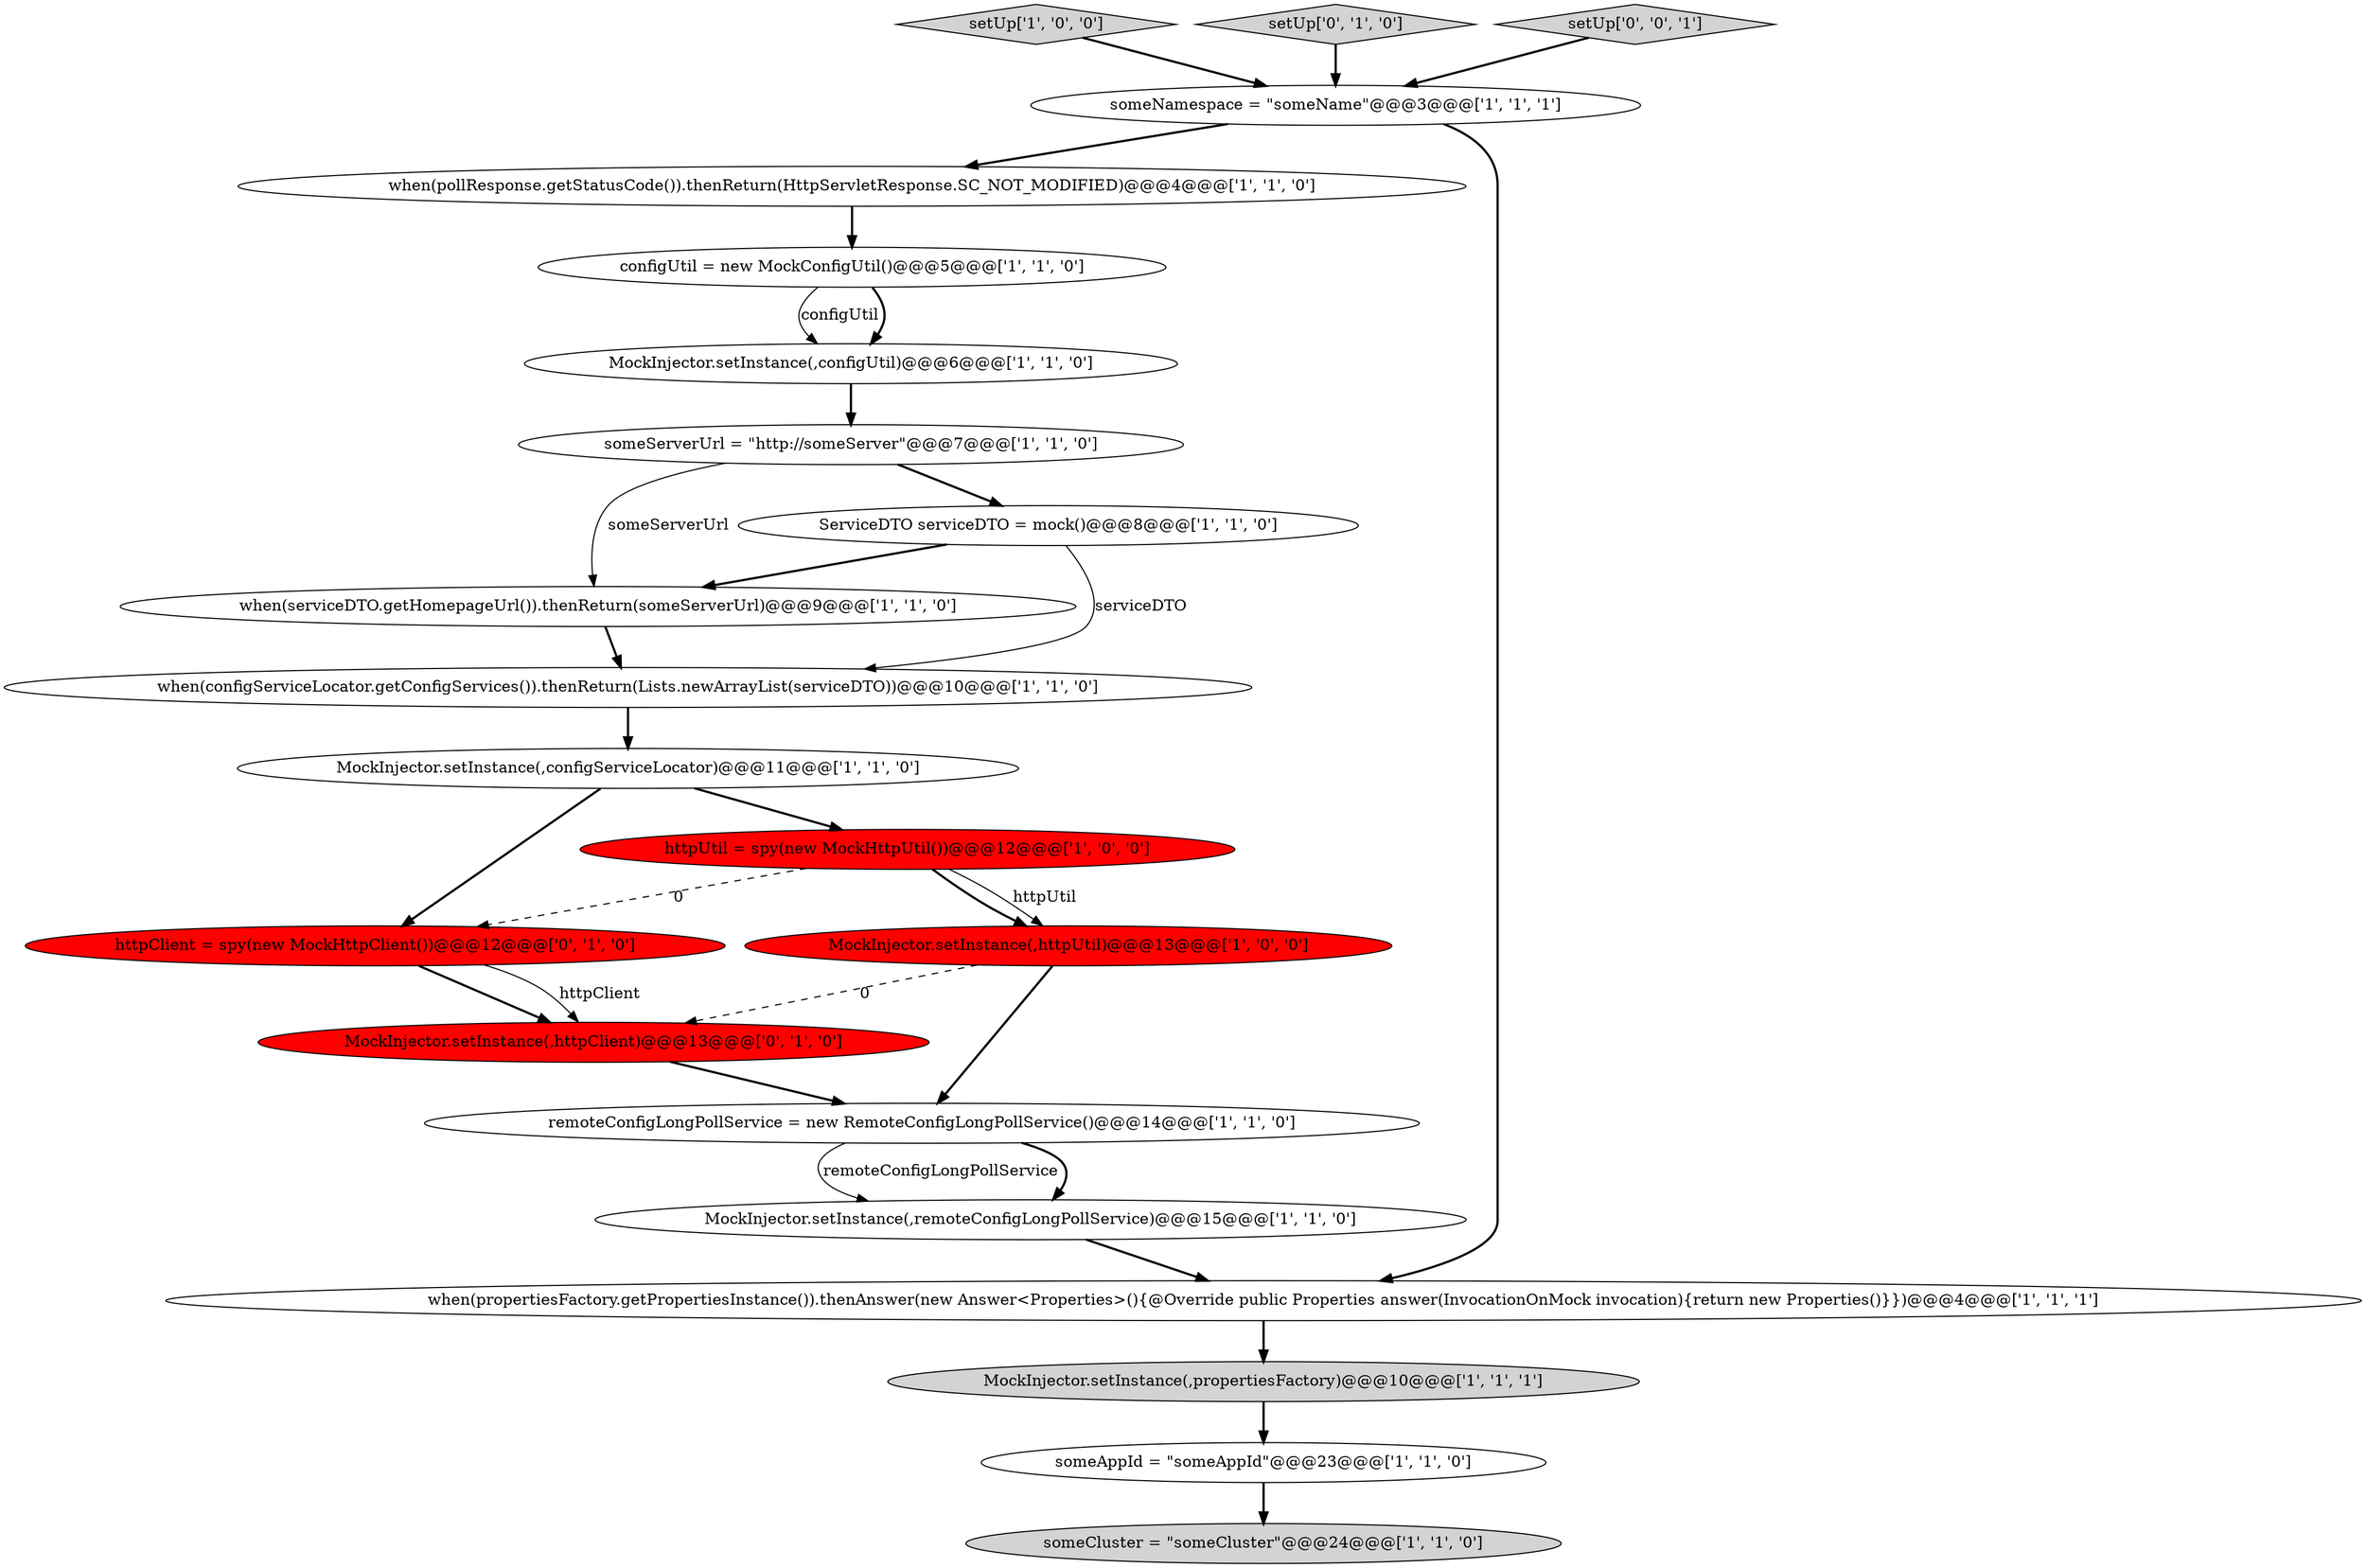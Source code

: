 digraph {
5 [style = filled, label = "someAppId = \"someAppId\"@@@23@@@['1', '1', '0']", fillcolor = white, shape = ellipse image = "AAA0AAABBB1BBB"];
11 [style = filled, label = "setUp['1', '0', '0']", fillcolor = lightgray, shape = diamond image = "AAA0AAABBB1BBB"];
13 [style = filled, label = "MockInjector.setInstance(,propertiesFactory)@@@10@@@['1', '1', '1']", fillcolor = lightgray, shape = ellipse image = "AAA0AAABBB1BBB"];
16 [style = filled, label = "configUtil = new MockConfigUtil()@@@5@@@['1', '1', '0']", fillcolor = white, shape = ellipse image = "AAA0AAABBB1BBB"];
18 [style = filled, label = "setUp['0', '1', '0']", fillcolor = lightgray, shape = diamond image = "AAA0AAABBB2BBB"];
19 [style = filled, label = "MockInjector.setInstance(,httpClient)@@@13@@@['0', '1', '0']", fillcolor = red, shape = ellipse image = "AAA1AAABBB2BBB"];
8 [style = filled, label = "when(pollResponse.getStatusCode()).thenReturn(HttpServletResponse.SC_NOT_MODIFIED)@@@4@@@['1', '1', '0']", fillcolor = white, shape = ellipse image = "AAA0AAABBB1BBB"];
15 [style = filled, label = "someNamespace = \"someName\"@@@3@@@['1', '1', '1']", fillcolor = white, shape = ellipse image = "AAA0AAABBB1BBB"];
17 [style = filled, label = "httpUtil = spy(new MockHttpUtil())@@@12@@@['1', '0', '0']", fillcolor = red, shape = ellipse image = "AAA1AAABBB1BBB"];
20 [style = filled, label = "httpClient = spy(new MockHttpClient())@@@12@@@['0', '1', '0']", fillcolor = red, shape = ellipse image = "AAA1AAABBB2BBB"];
7 [style = filled, label = "when(configServiceLocator.getConfigServices()).thenReturn(Lists.newArrayList(serviceDTO))@@@10@@@['1', '1', '0']", fillcolor = white, shape = ellipse image = "AAA0AAABBB1BBB"];
12 [style = filled, label = "remoteConfigLongPollService = new RemoteConfigLongPollService()@@@14@@@['1', '1', '0']", fillcolor = white, shape = ellipse image = "AAA0AAABBB1BBB"];
6 [style = filled, label = "ServiceDTO serviceDTO = mock()@@@8@@@['1', '1', '0']", fillcolor = white, shape = ellipse image = "AAA0AAABBB1BBB"];
10 [style = filled, label = "someCluster = \"someCluster\"@@@24@@@['1', '1', '0']", fillcolor = lightgray, shape = ellipse image = "AAA0AAABBB1BBB"];
1 [style = filled, label = "when(propertiesFactory.getPropertiesInstance()).thenAnswer(new Answer<Properties>(){@Override public Properties answer(InvocationOnMock invocation){return new Properties()}})@@@4@@@['1', '1', '1']", fillcolor = white, shape = ellipse image = "AAA0AAABBB1BBB"];
3 [style = filled, label = "MockInjector.setInstance(,configUtil)@@@6@@@['1', '1', '0']", fillcolor = white, shape = ellipse image = "AAA0AAABBB1BBB"];
4 [style = filled, label = "MockInjector.setInstance(,httpUtil)@@@13@@@['1', '0', '0']", fillcolor = red, shape = ellipse image = "AAA1AAABBB1BBB"];
0 [style = filled, label = "someServerUrl = \"http://someServer\"@@@7@@@['1', '1', '0']", fillcolor = white, shape = ellipse image = "AAA0AAABBB1BBB"];
21 [style = filled, label = "setUp['0', '0', '1']", fillcolor = lightgray, shape = diamond image = "AAA0AAABBB3BBB"];
2 [style = filled, label = "MockInjector.setInstance(,configServiceLocator)@@@11@@@['1', '1', '0']", fillcolor = white, shape = ellipse image = "AAA0AAABBB1BBB"];
9 [style = filled, label = "when(serviceDTO.getHomepageUrl()).thenReturn(someServerUrl)@@@9@@@['1', '1', '0']", fillcolor = white, shape = ellipse image = "AAA0AAABBB1BBB"];
14 [style = filled, label = "MockInjector.setInstance(,remoteConfigLongPollService)@@@15@@@['1', '1', '0']", fillcolor = white, shape = ellipse image = "AAA0AAABBB1BBB"];
2->17 [style = bold, label=""];
16->3 [style = bold, label=""];
8->16 [style = bold, label=""];
5->10 [style = bold, label=""];
2->20 [style = bold, label=""];
19->12 [style = bold, label=""];
0->6 [style = bold, label=""];
21->15 [style = bold, label=""];
0->9 [style = solid, label="someServerUrl"];
18->15 [style = bold, label=""];
20->19 [style = solid, label="httpClient"];
6->7 [style = solid, label="serviceDTO"];
9->7 [style = bold, label=""];
1->13 [style = bold, label=""];
11->15 [style = bold, label=""];
3->0 [style = bold, label=""];
14->1 [style = bold, label=""];
17->20 [style = dashed, label="0"];
16->3 [style = solid, label="configUtil"];
7->2 [style = bold, label=""];
12->14 [style = bold, label=""];
13->5 [style = bold, label=""];
17->4 [style = solid, label="httpUtil"];
4->12 [style = bold, label=""];
4->19 [style = dashed, label="0"];
12->14 [style = solid, label="remoteConfigLongPollService"];
6->9 [style = bold, label=""];
20->19 [style = bold, label=""];
15->8 [style = bold, label=""];
17->4 [style = bold, label=""];
15->1 [style = bold, label=""];
}
